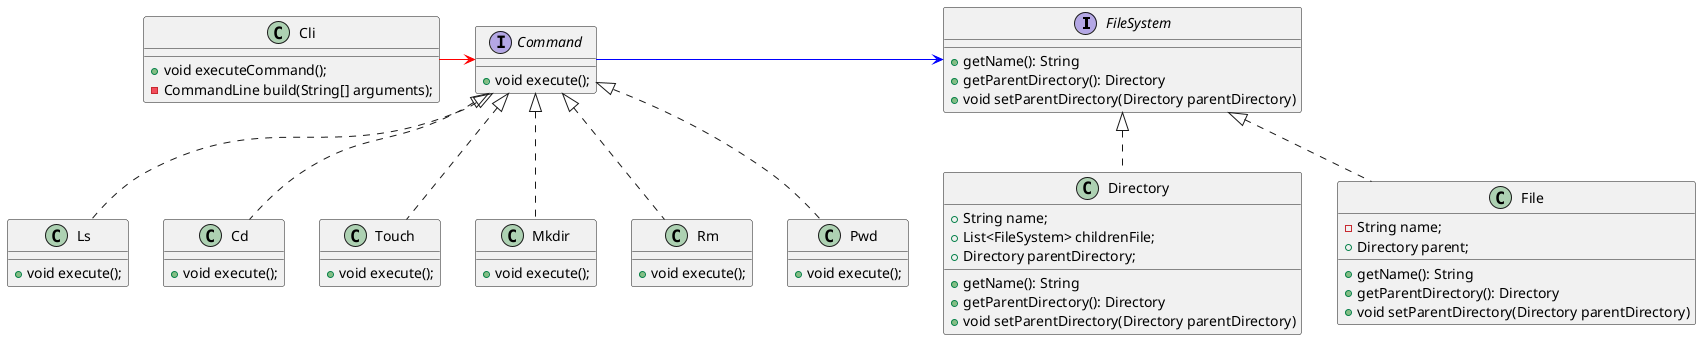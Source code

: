 @startuml
'https://plantuml.com/class-diagram

interface FileSystem {
    + getName(): String
    + getParentDirectory(): Directory
    + void setParentDirectory(Directory parentDirectory)
}

class Directory implements FileSystem {
    + String name;
    + List<FileSystem> childrenFile;
    + Directory parentDirectory;
    + getName(): String
    + getParentDirectory(): Directory
    + void setParentDirectory(Directory parentDirectory)
}

class File implements FileSystem {
    - String name;
    + Directory parent;
    + getName(): String
    + getParentDirectory(): Directory
    + void setParentDirectory(Directory parentDirectory)
}

class Cli {
    + void executeCommand();
    - CommandLine build(String[] arguments);
}

interface Command {
    + void execute();
}

class Ls implements Command {
    + void execute();
}

class Cd implements Command {
    + void execute();
}

class Touch implements Command {
    + void execute();
}

class Mkdir implements Command {
    + void execute();
}

class Rm implements Command {
    + void execute();
}

class Pwd implements Command {
    + void execute();
}


Cli -[#red]> Command
Command -[#blue]> FileSystem
@enduml